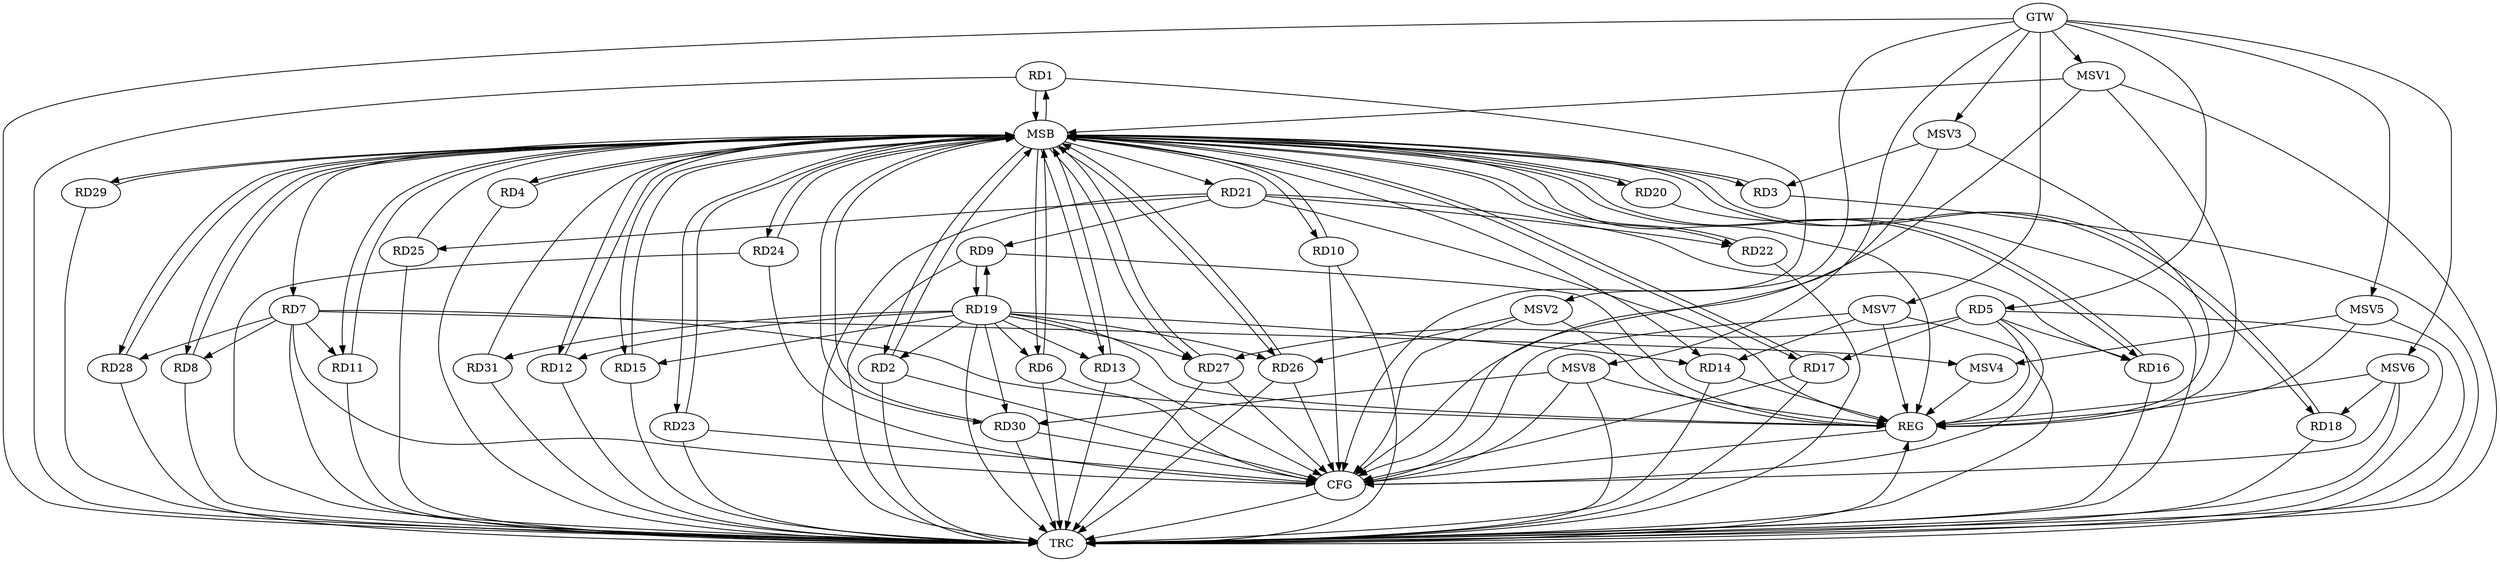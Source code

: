 strict digraph G {
  RD1 [ label="RD1" ];
  RD2 [ label="RD2" ];
  RD3 [ label="RD3" ];
  RD4 [ label="RD4" ];
  RD5 [ label="RD5" ];
  RD6 [ label="RD6" ];
  RD7 [ label="RD7" ];
  RD8 [ label="RD8" ];
  RD9 [ label="RD9" ];
  RD10 [ label="RD10" ];
  RD11 [ label="RD11" ];
  RD12 [ label="RD12" ];
  RD13 [ label="RD13" ];
  RD14 [ label="RD14" ];
  RD15 [ label="RD15" ];
  RD16 [ label="RD16" ];
  RD17 [ label="RD17" ];
  RD18 [ label="RD18" ];
  RD19 [ label="RD19" ];
  RD20 [ label="RD20" ];
  RD21 [ label="RD21" ];
  RD22 [ label="RD22" ];
  RD23 [ label="RD23" ];
  RD24 [ label="RD24" ];
  RD25 [ label="RD25" ];
  RD26 [ label="RD26" ];
  RD27 [ label="RD27" ];
  RD28 [ label="RD28" ];
  RD29 [ label="RD29" ];
  RD30 [ label="RD30" ];
  RD31 [ label="RD31" ];
  GTW [ label="GTW" ];
  REG [ label="REG" ];
  MSB [ label="MSB" ];
  CFG [ label="CFG" ];
  TRC [ label="TRC" ];
  MSV1 [ label="MSV1" ];
  MSV2 [ label="MSV2" ];
  MSV3 [ label="MSV3" ];
  MSV4 [ label="MSV4" ];
  MSV5 [ label="MSV5" ];
  MSV6 [ label="MSV6" ];
  MSV7 [ label="MSV7" ];
  MSV8 [ label="MSV8" ];
  RD5 -> RD16;
  RD5 -> RD17;
  RD5 -> RD27;
  RD19 -> RD6;
  RD7 -> RD8;
  RD7 -> RD11;
  RD7 -> RD28;
  RD9 -> RD19;
  RD19 -> RD9;
  RD21 -> RD9;
  RD21 -> RD16;
  RD19 -> RD27;
  RD19 -> RD30;
  RD19 -> RD31;
  RD21 -> RD22;
  RD21 -> RD25;
  GTW -> RD5;
  RD5 -> REG;
  RD7 -> REG;
  RD9 -> REG;
  RD14 -> REG;
  RD19 -> REG;
  RD21 -> REG;
  RD1 -> MSB;
  MSB -> RD20;
  MSB -> RD27;
  MSB -> REG;
  RD2 -> MSB;
  MSB -> RD8;
  RD3 -> MSB;
  MSB -> RD1;
  MSB -> RD4;
  RD4 -> MSB;
  MSB -> RD14;
  MSB -> RD23;
  RD6 -> MSB;
  MSB -> RD2;
  MSB -> RD7;
  MSB -> RD18;
  MSB -> RD24;
  RD8 -> MSB;
  MSB -> RD11;
  MSB -> RD12;
  RD10 -> MSB;
  RD11 -> MSB;
  RD12 -> MSB;
  MSB -> RD15;
  MSB -> RD26;
  RD13 -> MSB;
  MSB -> RD17;
  RD15 -> MSB;
  MSB -> RD16;
  RD16 -> MSB;
  MSB -> RD28;
  RD17 -> MSB;
  RD18 -> MSB;
  MSB -> RD21;
  RD20 -> MSB;
  MSB -> RD6;
  RD22 -> MSB;
  MSB -> RD29;
  RD23 -> MSB;
  MSB -> RD10;
  RD24 -> MSB;
  MSB -> RD30;
  RD25 -> MSB;
  MSB -> RD13;
  RD26 -> MSB;
  MSB -> RD3;
  RD27 -> MSB;
  RD28 -> MSB;
  RD29 -> MSB;
  RD30 -> MSB;
  RD31 -> MSB;
  MSB -> RD22;
  RD13 -> CFG;
  RD23 -> CFG;
  RD6 -> CFG;
  RD26 -> CFG;
  RD27 -> CFG;
  RD2 -> CFG;
  RD1 -> CFG;
  RD7 -> CFG;
  RD30 -> CFG;
  RD5 -> CFG;
  RD24 -> CFG;
  RD10 -> CFG;
  RD17 -> CFG;
  REG -> CFG;
  RD1 -> TRC;
  RD2 -> TRC;
  RD3 -> TRC;
  RD4 -> TRC;
  RD5 -> TRC;
  RD6 -> TRC;
  RD7 -> TRC;
  RD8 -> TRC;
  RD9 -> TRC;
  RD10 -> TRC;
  RD11 -> TRC;
  RD12 -> TRC;
  RD13 -> TRC;
  RD14 -> TRC;
  RD15 -> TRC;
  RD16 -> TRC;
  RD17 -> TRC;
  RD18 -> TRC;
  RD19 -> TRC;
  RD20 -> TRC;
  RD21 -> TRC;
  RD22 -> TRC;
  RD23 -> TRC;
  RD24 -> TRC;
  RD25 -> TRC;
  RD26 -> TRC;
  RD27 -> TRC;
  RD28 -> TRC;
  RD29 -> TRC;
  RD30 -> TRC;
  RD31 -> TRC;
  GTW -> TRC;
  CFG -> TRC;
  TRC -> REG;
  RD19 -> RD2;
  RD19 -> RD26;
  RD19 -> RD13;
  RD19 -> RD14;
  RD19 -> RD15;
  RD19 -> RD12;
  MSV1 -> MSB;
  GTW -> MSV1;
  MSV1 -> REG;
  MSV1 -> TRC;
  MSV1 -> CFG;
  MSV2 -> RD26;
  GTW -> MSV2;
  MSV2 -> REG;
  MSV2 -> CFG;
  MSV3 -> RD3;
  GTW -> MSV3;
  MSV3 -> REG;
  MSV3 -> CFG;
  RD7 -> MSV4;
  MSV4 -> REG;
  MSV5 -> MSV4;
  GTW -> MSV5;
  MSV5 -> REG;
  MSV5 -> TRC;
  MSV6 -> RD18;
  GTW -> MSV6;
  MSV6 -> REG;
  MSV6 -> TRC;
  MSV6 -> CFG;
  MSV7 -> RD14;
  GTW -> MSV7;
  MSV7 -> REG;
  MSV7 -> TRC;
  MSV7 -> CFG;
  MSV8 -> RD30;
  GTW -> MSV8;
  MSV8 -> REG;
  MSV8 -> TRC;
  MSV8 -> CFG;
}
